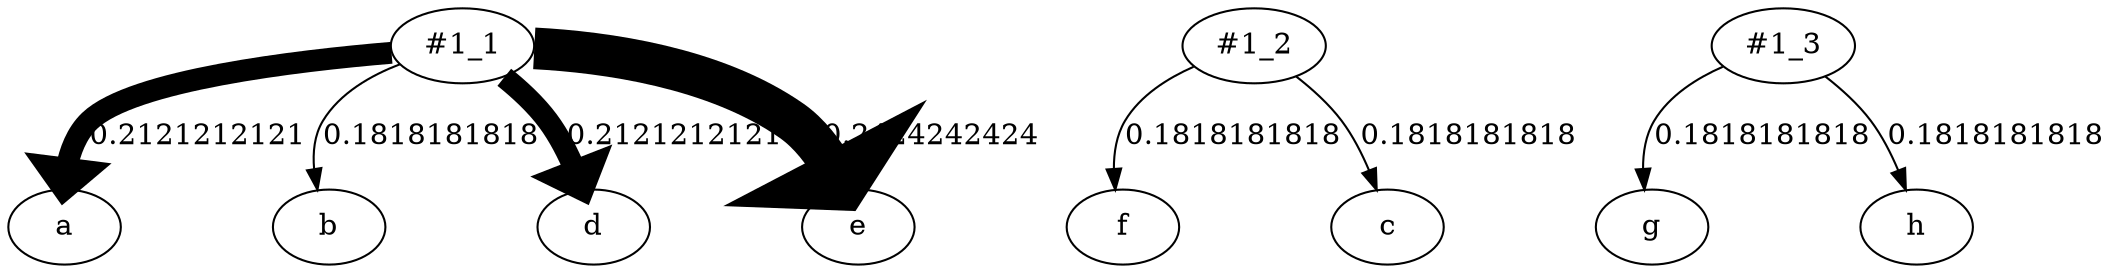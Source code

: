 digraph G {
  edge []
n_2 [label="#1_1" style="setlinewidth(1)" ]
n_3 [label="#1_2" style="setlinewidth(1)" ]
n_4 [label="#1_3" style="setlinewidth(1)" ]
n_5 [label="a" style="setlinewidth(1)" ]
n_6 [label="b" style="setlinewidth(1)" ]
n_11 [label="g" style="setlinewidth(1)" ]
n_8 [label="d" style="setlinewidth(1)" ]
n_9 [label="e" style="setlinewidth(1)" ]
n_10 [label="f" style="setlinewidth(1)" ]
n_7 [label="c" style="setlinewidth(1)" ]
n_12 [label="h" style="setlinewidth(1)" ]
n_2 -> n_5 [label="0.2121212121" style="setlinewidth(10.5)" ]
n_2 -> n_6 [label="0.1818181818" style="setlinewidth(1)" ]
n_3 -> n_7 [label="0.1818181818" style="setlinewidth(1)" ]
n_2 -> n_8 [label="0.2121212121" style="setlinewidth(10.5)" ]
n_2 -> n_9 [label="0.2424242424" style="setlinewidth(20)" ]
n_3 -> n_10 [label="0.1818181818" style="setlinewidth(1)" ]
n_4 -> n_11 [label="0.1818181818" style="setlinewidth(1)" ]
n_4 -> n_12 [label="0.1818181818" style="setlinewidth(1)" ]
}
